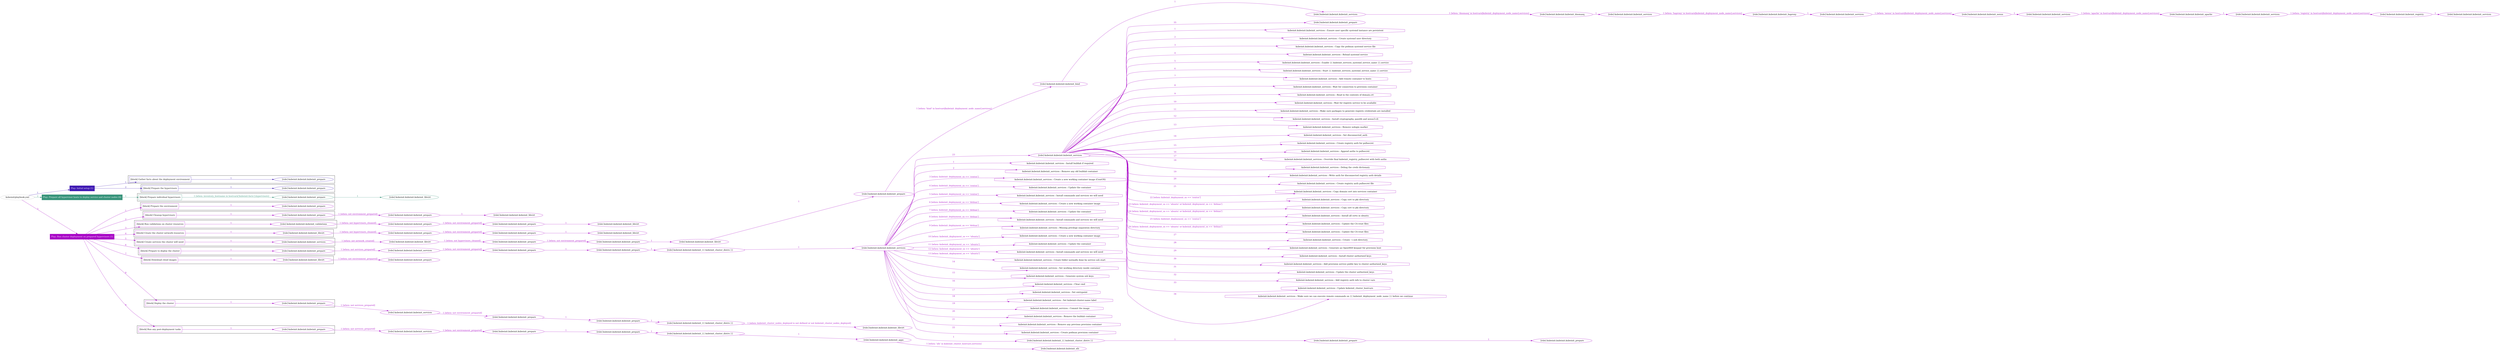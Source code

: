 digraph {
	graph [concentrate=true ordering=in rankdir=LR ratio=fill]
	edge [esep=5 sep=10]
	"kubeinit/playbook.yml" [id=root_node style=dotted]
	play_84827341 [label="Play: Initial setup (1)" color="#3f19b3" fontcolor="#ffffff" id=play_84827341 shape=box style=filled tooltip=localhost]
	"kubeinit/playbook.yml" -> play_84827341 [label="1 " color="#3f19b3" fontcolor="#3f19b3" id=edge_b48fbc5d labeltooltip="1 " tooltip="1 "]
	subgraph "kubeinit.kubeinit.kubeinit_prepare" {
		role_a6aa4dbb [label="[role] kubeinit.kubeinit.kubeinit_prepare" color="#3f19b3" id=role_a6aa4dbb tooltip="kubeinit.kubeinit.kubeinit_prepare"]
	}
	subgraph "kubeinit.kubeinit.kubeinit_prepare" {
		role_40550955 [label="[role] kubeinit.kubeinit.kubeinit_prepare" color="#3f19b3" id=role_40550955 tooltip="kubeinit.kubeinit.kubeinit_prepare"]
	}
	subgraph "Play: Initial setup (1)" {
		play_84827341 -> block_23927034 [label=1 color="#3f19b3" fontcolor="#3f19b3" id=edge_355fb6e9 labeltooltip=1 tooltip=1]
		subgraph cluster_block_23927034 {
			block_23927034 [label="[block] Gather facts about the deployment environment" color="#3f19b3" id=block_23927034 labeltooltip="Gather facts about the deployment environment" shape=box tooltip="Gather facts about the deployment environment"]
			block_23927034 -> role_a6aa4dbb [label="1 " color="#3f19b3" fontcolor="#3f19b3" id=edge_76c2d6e7 labeltooltip="1 " tooltip="1 "]
		}
		play_84827341 -> block_1bdd0e18 [label=2 color="#3f19b3" fontcolor="#3f19b3" id=edge_c790b951 labeltooltip=2 tooltip=2]
		subgraph cluster_block_1bdd0e18 {
			block_1bdd0e18 [label="[block] Prepare the hypervisors" color="#3f19b3" id=block_1bdd0e18 labeltooltip="Prepare the hypervisors" shape=box tooltip="Prepare the hypervisors"]
			block_1bdd0e18 -> role_40550955 [label="1 " color="#3f19b3" fontcolor="#3f19b3" id=edge_e5c67231 labeltooltip="1 " tooltip="1 "]
		}
	}
	play_61e30a6f [label="Play: Prepare all hypervisor hosts to deploy service and cluster nodes (0)" color="#38947b" fontcolor="#ffffff" id=play_61e30a6f shape=box style=filled tooltip="Play: Prepare all hypervisor hosts to deploy service and cluster nodes (0)"]
	"kubeinit/playbook.yml" -> play_61e30a6f [label="2 " color="#38947b" fontcolor="#38947b" id=edge_3c823aa6 labeltooltip="2 " tooltip="2 "]
	subgraph "kubeinit.kubeinit.kubeinit_libvirt" {
		role_f7a37d05 [label="[role] kubeinit.kubeinit.kubeinit_libvirt" color="#38947b" id=role_f7a37d05 tooltip="kubeinit.kubeinit.kubeinit_libvirt"]
	}
	subgraph "kubeinit.kubeinit.kubeinit_prepare" {
		role_6e97560f [label="[role] kubeinit.kubeinit.kubeinit_prepare" color="#38947b" id=role_6e97560f tooltip="kubeinit.kubeinit.kubeinit_prepare"]
		role_6e97560f -> role_f7a37d05 [label="1 " color="#38947b" fontcolor="#38947b" id=edge_fe6c885c labeltooltip="1 " tooltip="1 "]
	}
	subgraph "Play: Prepare all hypervisor hosts to deploy service and cluster nodes (0)" {
		play_61e30a6f -> block_73ebb82b [label=1 color="#38947b" fontcolor="#38947b" id=edge_8c037f4a labeltooltip=1 tooltip=1]
		subgraph cluster_block_73ebb82b {
			block_73ebb82b [label="[block] Prepare individual hypervisors" color="#38947b" id=block_73ebb82b labeltooltip="Prepare individual hypervisors" shape=box tooltip="Prepare individual hypervisors"]
			block_73ebb82b -> role_6e97560f [label="1 [when: inventory_hostname in hostvars['kubeinit-facts'].hypervisors]" color="#38947b" fontcolor="#38947b" id=edge_4286a265 labeltooltip="1 [when: inventory_hostname in hostvars['kubeinit-facts'].hypervisors]" tooltip="1 [when: inventory_hostname in hostvars['kubeinit-facts'].hypervisors]"]
		}
	}
	play_36374872 [label="Play: Run cluster deployment on prepared hypervisors (1)" color="#a806c6" fontcolor="#ffffff" id=play_36374872 shape=box style=filled tooltip=localhost]
	"kubeinit/playbook.yml" -> play_36374872 [label="3 " color="#a806c6" fontcolor="#a806c6" id=edge_6e0e85b0 labeltooltip="3 " tooltip="3 "]
	subgraph "kubeinit.kubeinit.kubeinit_prepare" {
		role_93693e69 [label="[role] kubeinit.kubeinit.kubeinit_prepare" color="#a806c6" id=role_93693e69 tooltip="kubeinit.kubeinit.kubeinit_prepare"]
	}
	subgraph "kubeinit.kubeinit.kubeinit_libvirt" {
		role_100408dd [label="[role] kubeinit.kubeinit.kubeinit_libvirt" color="#a806c6" id=role_100408dd tooltip="kubeinit.kubeinit.kubeinit_libvirt"]
	}
	subgraph "kubeinit.kubeinit.kubeinit_prepare" {
		role_9ee738dd [label="[role] kubeinit.kubeinit.kubeinit_prepare" color="#a806c6" id=role_9ee738dd tooltip="kubeinit.kubeinit.kubeinit_prepare"]
		role_9ee738dd -> role_100408dd [label="1 " color="#a806c6" fontcolor="#a806c6" id=edge_1a0ec14f labeltooltip="1 " tooltip="1 "]
	}
	subgraph "kubeinit.kubeinit.kubeinit_prepare" {
		role_bc1ff551 [label="[role] kubeinit.kubeinit.kubeinit_prepare" color="#a806c6" id=role_bc1ff551 tooltip="kubeinit.kubeinit.kubeinit_prepare"]
		role_bc1ff551 -> role_9ee738dd [label="1 [when: not environment_prepared]" color="#a806c6" fontcolor="#a806c6" id=edge_35f4b5e4 labeltooltip="1 [when: not environment_prepared]" tooltip="1 [when: not environment_prepared]"]
	}
	subgraph "kubeinit.kubeinit.kubeinit_libvirt" {
		role_0436db33 [label="[role] kubeinit.kubeinit.kubeinit_libvirt" color="#a806c6" id=role_0436db33 tooltip="kubeinit.kubeinit.kubeinit_libvirt"]
	}
	subgraph "kubeinit.kubeinit.kubeinit_prepare" {
		role_0d9fc7ef [label="[role] kubeinit.kubeinit.kubeinit_prepare" color="#a806c6" id=role_0d9fc7ef tooltip="kubeinit.kubeinit.kubeinit_prepare"]
		role_0d9fc7ef -> role_0436db33 [label="1 " color="#a806c6" fontcolor="#a806c6" id=edge_8077f890 labeltooltip="1 " tooltip="1 "]
	}
	subgraph "kubeinit.kubeinit.kubeinit_prepare" {
		role_15485da1 [label="[role] kubeinit.kubeinit.kubeinit_prepare" color="#a806c6" id=role_15485da1 tooltip="kubeinit.kubeinit.kubeinit_prepare"]
		role_15485da1 -> role_0d9fc7ef [label="1 [when: not environment_prepared]" color="#a806c6" fontcolor="#a806c6" id=edge_ec665e67 labeltooltip="1 [when: not environment_prepared]" tooltip="1 [when: not environment_prepared]"]
	}
	subgraph "kubeinit.kubeinit.kubeinit_validations" {
		role_6f07fd44 [label="[role] kubeinit.kubeinit.kubeinit_validations" color="#a806c6" id=role_6f07fd44 tooltip="kubeinit.kubeinit.kubeinit_validations"]
		role_6f07fd44 -> role_15485da1 [label="1 [when: not hypervisors_cleaned]" color="#a806c6" fontcolor="#a806c6" id=edge_5021ec95 labeltooltip="1 [when: not hypervisors_cleaned]" tooltip="1 [when: not hypervisors_cleaned]"]
	}
	subgraph "kubeinit.kubeinit.kubeinit_libvirt" {
		role_7988ed69 [label="[role] kubeinit.kubeinit.kubeinit_libvirt" color="#a806c6" id=role_7988ed69 tooltip="kubeinit.kubeinit.kubeinit_libvirt"]
	}
	subgraph "kubeinit.kubeinit.kubeinit_prepare" {
		role_10215097 [label="[role] kubeinit.kubeinit.kubeinit_prepare" color="#a806c6" id=role_10215097 tooltip="kubeinit.kubeinit.kubeinit_prepare"]
		role_10215097 -> role_7988ed69 [label="1 " color="#a806c6" fontcolor="#a806c6" id=edge_83347361 labeltooltip="1 " tooltip="1 "]
	}
	subgraph "kubeinit.kubeinit.kubeinit_prepare" {
		role_c0a9f838 [label="[role] kubeinit.kubeinit.kubeinit_prepare" color="#a806c6" id=role_c0a9f838 tooltip="kubeinit.kubeinit.kubeinit_prepare"]
		role_c0a9f838 -> role_10215097 [label="1 [when: not environment_prepared]" color="#a806c6" fontcolor="#a806c6" id=edge_825af007 labeltooltip="1 [when: not environment_prepared]" tooltip="1 [when: not environment_prepared]"]
	}
	subgraph "kubeinit.kubeinit.kubeinit_libvirt" {
		role_d2cc7ebd [label="[role] kubeinit.kubeinit.kubeinit_libvirt" color="#a806c6" id=role_d2cc7ebd tooltip="kubeinit.kubeinit.kubeinit_libvirt"]
		role_d2cc7ebd -> role_c0a9f838 [label="1 [when: not hypervisors_cleaned]" color="#a806c6" fontcolor="#a806c6" id=edge_02c87da8 labeltooltip="1 [when: not hypervisors_cleaned]" tooltip="1 [when: not hypervisors_cleaned]"]
	}
	subgraph "kubeinit.kubeinit.kubeinit_services" {
		role_92421a3e [label="[role] kubeinit.kubeinit.kubeinit_services" color="#a806c6" id=role_92421a3e tooltip="kubeinit.kubeinit.kubeinit_services"]
	}
	subgraph "kubeinit.kubeinit.kubeinit_registry" {
		role_94125069 [label="[role] kubeinit.kubeinit.kubeinit_registry" color="#a806c6" id=role_94125069 tooltip="kubeinit.kubeinit.kubeinit_registry"]
		role_94125069 -> role_92421a3e [label="1 " color="#a806c6" fontcolor="#a806c6" id=edge_f2814e84 labeltooltip="1 " tooltip="1 "]
	}
	subgraph "kubeinit.kubeinit.kubeinit_services" {
		role_80f05091 [label="[role] kubeinit.kubeinit.kubeinit_services" color="#a806c6" id=role_80f05091 tooltip="kubeinit.kubeinit.kubeinit_services"]
		role_80f05091 -> role_94125069 [label="1 [when: 'registry' in hostvars[kubeinit_deployment_node_name].services]" color="#a806c6" fontcolor="#a806c6" id=edge_76f11c32 labeltooltip="1 [when: 'registry' in hostvars[kubeinit_deployment_node_name].services]" tooltip="1 [when: 'registry' in hostvars[kubeinit_deployment_node_name].services]"]
	}
	subgraph "kubeinit.kubeinit.kubeinit_apache" {
		role_a4ade865 [label="[role] kubeinit.kubeinit.kubeinit_apache" color="#a806c6" id=role_a4ade865 tooltip="kubeinit.kubeinit.kubeinit_apache"]
		role_a4ade865 -> role_80f05091 [label="1 " color="#a806c6" fontcolor="#a806c6" id=edge_254508a1 labeltooltip="1 " tooltip="1 "]
	}
	subgraph "kubeinit.kubeinit.kubeinit_services" {
		role_c031fd28 [label="[role] kubeinit.kubeinit.kubeinit_services" color="#a806c6" id=role_c031fd28 tooltip="kubeinit.kubeinit.kubeinit_services"]
		role_c031fd28 -> role_a4ade865 [label="1 [when: 'apache' in hostvars[kubeinit_deployment_node_name].services]" color="#a806c6" fontcolor="#a806c6" id=edge_a07e11f8 labeltooltip="1 [when: 'apache' in hostvars[kubeinit_deployment_node_name].services]" tooltip="1 [when: 'apache' in hostvars[kubeinit_deployment_node_name].services]"]
	}
	subgraph "kubeinit.kubeinit.kubeinit_nexus" {
		role_34b4efc2 [label="[role] kubeinit.kubeinit.kubeinit_nexus" color="#a806c6" id=role_34b4efc2 tooltip="kubeinit.kubeinit.kubeinit_nexus"]
		role_34b4efc2 -> role_c031fd28 [label="1 " color="#a806c6" fontcolor="#a806c6" id=edge_f9ba1604 labeltooltip="1 " tooltip="1 "]
	}
	subgraph "kubeinit.kubeinit.kubeinit_services" {
		role_26019751 [label="[role] kubeinit.kubeinit.kubeinit_services" color="#a806c6" id=role_26019751 tooltip="kubeinit.kubeinit.kubeinit_services"]
		role_26019751 -> role_34b4efc2 [label="1 [when: 'nexus' in hostvars[kubeinit_deployment_node_name].services]" color="#a806c6" fontcolor="#a806c6" id=edge_48471dd9 labeltooltip="1 [when: 'nexus' in hostvars[kubeinit_deployment_node_name].services]" tooltip="1 [when: 'nexus' in hostvars[kubeinit_deployment_node_name].services]"]
	}
	subgraph "kubeinit.kubeinit.kubeinit_haproxy" {
		role_6f3531b6 [label="[role] kubeinit.kubeinit.kubeinit_haproxy" color="#a806c6" id=role_6f3531b6 tooltip="kubeinit.kubeinit.kubeinit_haproxy"]
		role_6f3531b6 -> role_26019751 [label="1 " color="#a806c6" fontcolor="#a806c6" id=edge_0949868d labeltooltip="1 " tooltip="1 "]
	}
	subgraph "kubeinit.kubeinit.kubeinit_services" {
		role_f18777f0 [label="[role] kubeinit.kubeinit.kubeinit_services" color="#a806c6" id=role_f18777f0 tooltip="kubeinit.kubeinit.kubeinit_services"]
		role_f18777f0 -> role_6f3531b6 [label="1 [when: 'haproxy' in hostvars[kubeinit_deployment_node_name].services]" color="#a806c6" fontcolor="#a806c6" id=edge_6b4897ac labeltooltip="1 [when: 'haproxy' in hostvars[kubeinit_deployment_node_name].services]" tooltip="1 [when: 'haproxy' in hostvars[kubeinit_deployment_node_name].services]"]
	}
	subgraph "kubeinit.kubeinit.kubeinit_dnsmasq" {
		role_56c7bf15 [label="[role] kubeinit.kubeinit.kubeinit_dnsmasq" color="#a806c6" id=role_56c7bf15 tooltip="kubeinit.kubeinit.kubeinit_dnsmasq"]
		role_56c7bf15 -> role_f18777f0 [label="1 " color="#a806c6" fontcolor="#a806c6" id=edge_1265aa12 labeltooltip="1 " tooltip="1 "]
	}
	subgraph "kubeinit.kubeinit.kubeinit_services" {
		role_1f97d729 [label="[role] kubeinit.kubeinit.kubeinit_services" color="#a806c6" id=role_1f97d729 tooltip="kubeinit.kubeinit.kubeinit_services"]
		role_1f97d729 -> role_56c7bf15 [label="1 [when: 'dnsmasq' in hostvars[kubeinit_deployment_node_name].services]" color="#a806c6" fontcolor="#a806c6" id=edge_26e6b63d labeltooltip="1 [when: 'dnsmasq' in hostvars[kubeinit_deployment_node_name].services]" tooltip="1 [when: 'dnsmasq' in hostvars[kubeinit_deployment_node_name].services]"]
	}
	subgraph "kubeinit.kubeinit.kubeinit_bind" {
		role_3b6874a0 [label="[role] kubeinit.kubeinit.kubeinit_bind" color="#a806c6" id=role_3b6874a0 tooltip="kubeinit.kubeinit.kubeinit_bind"]
		role_3b6874a0 -> role_1f97d729 [label="1 " color="#a806c6" fontcolor="#a806c6" id=edge_5e32fd84 labeltooltip="1 " tooltip="1 "]
	}
	subgraph "kubeinit.kubeinit.kubeinit_prepare" {
		role_0c21b24a [label="[role] kubeinit.kubeinit.kubeinit_prepare" color="#a806c6" id=role_0c21b24a tooltip="kubeinit.kubeinit.kubeinit_prepare"]
		role_0c21b24a -> role_3b6874a0 [label="1 [when: 'bind' in hostvars[kubeinit_deployment_node_name].services]" color="#a806c6" fontcolor="#a806c6" id=edge_0e661fa9 labeltooltip="1 [when: 'bind' in hostvars[kubeinit_deployment_node_name].services]" tooltip="1 [when: 'bind' in hostvars[kubeinit_deployment_node_name].services]"]
	}
	subgraph "kubeinit.kubeinit.kubeinit_libvirt" {
		role_e029b627 [label="[role] kubeinit.kubeinit.kubeinit_libvirt" color="#a806c6" id=role_e029b627 tooltip="kubeinit.kubeinit.kubeinit_libvirt"]
		role_e029b627 -> role_0c21b24a [label="1 " color="#a806c6" fontcolor="#a806c6" id=edge_94f4cc67 labeltooltip="1 " tooltip="1 "]
	}
	subgraph "kubeinit.kubeinit.kubeinit_prepare" {
		role_f6c501bb [label="[role] kubeinit.kubeinit.kubeinit_prepare" color="#a806c6" id=role_f6c501bb tooltip="kubeinit.kubeinit.kubeinit_prepare"]
		role_f6c501bb -> role_e029b627 [label="1 " color="#a806c6" fontcolor="#a806c6" id=edge_fb4a13c3 labeltooltip="1 " tooltip="1 "]
	}
	subgraph "kubeinit.kubeinit.kubeinit_prepare" {
		role_50ea316e [label="[role] kubeinit.kubeinit.kubeinit_prepare" color="#a806c6" id=role_50ea316e tooltip="kubeinit.kubeinit.kubeinit_prepare"]
		role_50ea316e -> role_f6c501bb [label="1 [when: not environment_prepared]" color="#a806c6" fontcolor="#a806c6" id=edge_d1ae6110 labeltooltip="1 [when: not environment_prepared]" tooltip="1 [when: not environment_prepared]"]
	}
	subgraph "kubeinit.kubeinit.kubeinit_libvirt" {
		role_102613d8 [label="[role] kubeinit.kubeinit.kubeinit_libvirt" color="#a806c6" id=role_102613d8 tooltip="kubeinit.kubeinit.kubeinit_libvirt"]
		role_102613d8 -> role_50ea316e [label="1 [when: not hypervisors_cleaned]" color="#a806c6" fontcolor="#a806c6" id=edge_cbfe55bf labeltooltip="1 [when: not hypervisors_cleaned]" tooltip="1 [when: not hypervisors_cleaned]"]
	}
	subgraph "kubeinit.kubeinit.kubeinit_services" {
		role_3c9cd41f [label="[role] kubeinit.kubeinit.kubeinit_services" color="#a806c6" id=role_3c9cd41f tooltip="kubeinit.kubeinit.kubeinit_services"]
		role_3c9cd41f -> role_102613d8 [label="1 [when: not network_created]" color="#a806c6" fontcolor="#a806c6" id=edge_8a3cb816 labeltooltip="1 [when: not network_created]" tooltip="1 [when: not network_created]"]
	}
	subgraph "kubeinit.kubeinit.kubeinit_prepare" {
		role_6d0914e9 [label="[role] kubeinit.kubeinit.kubeinit_prepare" color="#a806c6" id=role_6d0914e9 tooltip="kubeinit.kubeinit.kubeinit_prepare"]
	}
	subgraph "kubeinit.kubeinit.kubeinit_services" {
		role_e6156d7f [label="[role] kubeinit.kubeinit.kubeinit_services" color="#a806c6" id=role_e6156d7f tooltip="kubeinit.kubeinit.kubeinit_services"]
		task_d05e8087 [label="kubeinit.kubeinit.kubeinit_services : Ensure user specific systemd instance are persistent" color="#a806c6" id=task_d05e8087 shape=octagon tooltip="kubeinit.kubeinit.kubeinit_services : Ensure user specific systemd instance are persistent"]
		role_e6156d7f -> task_d05e8087 [label="1 " color="#a806c6" fontcolor="#a806c6" id=edge_b5c2adeb labeltooltip="1 " tooltip="1 "]
		task_96ad3041 [label="kubeinit.kubeinit.kubeinit_services : Create systemd user directory" color="#a806c6" id=task_96ad3041 shape=octagon tooltip="kubeinit.kubeinit.kubeinit_services : Create systemd user directory"]
		role_e6156d7f -> task_96ad3041 [label="2 " color="#a806c6" fontcolor="#a806c6" id=edge_e496d9a3 labeltooltip="2 " tooltip="2 "]
		task_b489be3c [label="kubeinit.kubeinit.kubeinit_services : Copy the podman systemd service file" color="#a806c6" id=task_b489be3c shape=octagon tooltip="kubeinit.kubeinit.kubeinit_services : Copy the podman systemd service file"]
		role_e6156d7f -> task_b489be3c [label="3 " color="#a806c6" fontcolor="#a806c6" id=edge_8b5bdfc7 labeltooltip="3 " tooltip="3 "]
		task_e7875816 [label="kubeinit.kubeinit.kubeinit_services : Reload systemd service" color="#a806c6" id=task_e7875816 shape=octagon tooltip="kubeinit.kubeinit.kubeinit_services : Reload systemd service"]
		role_e6156d7f -> task_e7875816 [label="4 " color="#a806c6" fontcolor="#a806c6" id=edge_fa2c3380 labeltooltip="4 " tooltip="4 "]
		task_aeb37165 [label="kubeinit.kubeinit.kubeinit_services : Enable {{ kubeinit_services_systemd_service_name }}.service" color="#a806c6" id=task_aeb37165 shape=octagon tooltip="kubeinit.kubeinit.kubeinit_services : Enable {{ kubeinit_services_systemd_service_name }}.service"]
		role_e6156d7f -> task_aeb37165 [label="5 " color="#a806c6" fontcolor="#a806c6" id=edge_9a7748c2 labeltooltip="5 " tooltip="5 "]
		task_187dda57 [label="kubeinit.kubeinit.kubeinit_services : Start {{ kubeinit_services_systemd_service_name }}.service" color="#a806c6" id=task_187dda57 shape=octagon tooltip="kubeinit.kubeinit.kubeinit_services : Start {{ kubeinit_services_systemd_service_name }}.service"]
		role_e6156d7f -> task_187dda57 [label="6 " color="#a806c6" fontcolor="#a806c6" id=edge_04c13bc2 labeltooltip="6 " tooltip="6 "]
		task_e70b6574 [label="kubeinit.kubeinit.kubeinit_services : Add remote container to hosts" color="#a806c6" id=task_e70b6574 shape=octagon tooltip="kubeinit.kubeinit.kubeinit_services : Add remote container to hosts"]
		role_e6156d7f -> task_e70b6574 [label="7 " color="#a806c6" fontcolor="#a806c6" id=edge_7ba7b231 labeltooltip="7 " tooltip="7 "]
		task_3b177cd3 [label="kubeinit.kubeinit.kubeinit_services : Wait for connection to provision container" color="#a806c6" id=task_3b177cd3 shape=octagon tooltip="kubeinit.kubeinit.kubeinit_services : Wait for connection to provision container"]
		role_e6156d7f -> task_3b177cd3 [label="8 " color="#a806c6" fontcolor="#a806c6" id=edge_2cdb54ed labeltooltip="8 " tooltip="8 "]
		task_614bfb6d [label="kubeinit.kubeinit.kubeinit_services : Read in the contents of domain.crt" color="#a806c6" id=task_614bfb6d shape=octagon tooltip="kubeinit.kubeinit.kubeinit_services : Read in the contents of domain.crt"]
		role_e6156d7f -> task_614bfb6d [label="9 " color="#a806c6" fontcolor="#a806c6" id=edge_95f7baf1 labeltooltip="9 " tooltip="9 "]
		task_27e3af02 [label="kubeinit.kubeinit.kubeinit_services : Wait for registry service to be available" color="#a806c6" id=task_27e3af02 shape=octagon tooltip="kubeinit.kubeinit.kubeinit_services : Wait for registry service to be available"]
		role_e6156d7f -> task_27e3af02 [label="10 " color="#a806c6" fontcolor="#a806c6" id=edge_61332bde labeltooltip="10 " tooltip="10 "]
		task_d0e6c28f [label="kubeinit.kubeinit.kubeinit_services : Make sure packages to generate registry credentials are installed" color="#a806c6" id=task_d0e6c28f shape=octagon tooltip="kubeinit.kubeinit.kubeinit_services : Make sure packages to generate registry credentials are installed"]
		role_e6156d7f -> task_d0e6c28f [label="11 " color="#a806c6" fontcolor="#a806c6" id=edge_dce35398 labeltooltip="11 " tooltip="11 "]
		task_1662cbc5 [label="kubeinit.kubeinit.kubeinit_services : Install cryptography, passlib and nexus3-cli" color="#a806c6" id=task_1662cbc5 shape=octagon tooltip="kubeinit.kubeinit.kubeinit_services : Install cryptography, passlib and nexus3-cli"]
		role_e6156d7f -> task_1662cbc5 [label="12 " color="#a806c6" fontcolor="#a806c6" id=edge_bb06b853 labeltooltip="12 " tooltip="12 "]
		task_f9178916 [label="kubeinit.kubeinit.kubeinit_services : Remove nologin marker" color="#a806c6" id=task_f9178916 shape=octagon tooltip="kubeinit.kubeinit.kubeinit_services : Remove nologin marker"]
		role_e6156d7f -> task_f9178916 [label="13 " color="#a806c6" fontcolor="#a806c6" id=edge_dfffdda9 labeltooltip="13 " tooltip="13 "]
		task_f9ccde6f [label="kubeinit.kubeinit.kubeinit_services : Set disconnected_auth" color="#a806c6" id=task_f9ccde6f shape=octagon tooltip="kubeinit.kubeinit.kubeinit_services : Set disconnected_auth"]
		role_e6156d7f -> task_f9ccde6f [label="14 " color="#a806c6" fontcolor="#a806c6" id=edge_c93ec4dc labeltooltip="14 " tooltip="14 "]
		task_2d141a53 [label="kubeinit.kubeinit.kubeinit_services : Create registry auth for pullsecret" color="#a806c6" id=task_2d141a53 shape=octagon tooltip="kubeinit.kubeinit.kubeinit_services : Create registry auth for pullsecret"]
		role_e6156d7f -> task_2d141a53 [label="15 " color="#a806c6" fontcolor="#a806c6" id=edge_859499ca labeltooltip="15 " tooltip="15 "]
		task_847a3090 [label="kubeinit.kubeinit.kubeinit_services : Append auths to pullsecret" color="#a806c6" id=task_847a3090 shape=octagon tooltip="kubeinit.kubeinit.kubeinit_services : Append auths to pullsecret"]
		role_e6156d7f -> task_847a3090 [label="16 " color="#a806c6" fontcolor="#a806c6" id=edge_6cc85ef6 labeltooltip="16 " tooltip="16 "]
		task_c263c84c [label="kubeinit.kubeinit.kubeinit_services : Override final kubeinit_registry_pullsecret with both auths" color="#a806c6" id=task_c263c84c shape=octagon tooltip="kubeinit.kubeinit.kubeinit_services : Override final kubeinit_registry_pullsecret with both auths"]
		role_e6156d7f -> task_c263c84c [label="17 " color="#a806c6" fontcolor="#a806c6" id=edge_a4c3b3b3 labeltooltip="17 " tooltip="17 "]
		task_c9c925a8 [label="kubeinit.kubeinit.kubeinit_services : Debug the creds dictionary" color="#a806c6" id=task_c9c925a8 shape=octagon tooltip="kubeinit.kubeinit.kubeinit_services : Debug the creds dictionary"]
		role_e6156d7f -> task_c9c925a8 [label="18 " color="#a806c6" fontcolor="#a806c6" id=edge_bdb59edb labeltooltip="18 " tooltip="18 "]
		task_de39c61c [label="kubeinit.kubeinit.kubeinit_services : Write auth for disconnected registry auth details" color="#a806c6" id=task_de39c61c shape=octagon tooltip="kubeinit.kubeinit.kubeinit_services : Write auth for disconnected registry auth details"]
		role_e6156d7f -> task_de39c61c [label="19 " color="#a806c6" fontcolor="#a806c6" id=edge_10090375 labeltooltip="19 " tooltip="19 "]
		task_2bb35a35 [label="kubeinit.kubeinit.kubeinit_services : Create registry auth pullsecret file" color="#a806c6" id=task_2bb35a35 shape=octagon tooltip="kubeinit.kubeinit.kubeinit_services : Create registry auth pullsecret file"]
		role_e6156d7f -> task_2bb35a35 [label="20 " color="#a806c6" fontcolor="#a806c6" id=edge_ce2672bd labeltooltip="20 " tooltip="20 "]
		task_8e72665f [label="kubeinit.kubeinit.kubeinit_services : Copy domain cert into services container" color="#a806c6" id=task_8e72665f shape=octagon tooltip="kubeinit.kubeinit.kubeinit_services : Copy domain cert into services container"]
		role_e6156d7f -> task_8e72665f [label="21 " color="#a806c6" fontcolor="#a806c6" id=edge_4936f00e labeltooltip="21 " tooltip="21 "]
		task_f00fe111 [label="kubeinit.kubeinit.kubeinit_services : Copy cert to pki directory" color="#a806c6" id=task_f00fe111 shape=octagon tooltip="kubeinit.kubeinit.kubeinit_services : Copy cert to pki directory"]
		role_e6156d7f -> task_f00fe111 [label="22 [when: kubeinit_deployment_os == 'centos']" color="#a806c6" fontcolor="#a806c6" id=edge_35a26001 labeltooltip="22 [when: kubeinit_deployment_os == 'centos']" tooltip="22 [when: kubeinit_deployment_os == 'centos']"]
		task_9d790f09 [label="kubeinit.kubeinit.kubeinit_services : Copy cert to pki directory" color="#a806c6" id=task_9d790f09 shape=octagon tooltip="kubeinit.kubeinit.kubeinit_services : Copy cert to pki directory"]
		role_e6156d7f -> task_9d790f09 [label="23 [when: kubeinit_deployment_os == 'ubuntu' or kubeinit_deployment_os == 'debian']" color="#a806c6" fontcolor="#a806c6" id=edge_44237471 labeltooltip="23 [when: kubeinit_deployment_os == 'ubuntu' or kubeinit_deployment_os == 'debian']" tooltip="23 [when: kubeinit_deployment_os == 'ubuntu' or kubeinit_deployment_os == 'debian']"]
		task_297e1271 [label="kubeinit.kubeinit.kubeinit_services : Install all certs in ubuntu" color="#a806c6" id=task_297e1271 shape=octagon tooltip="kubeinit.kubeinit.kubeinit_services : Install all certs in ubuntu"]
		role_e6156d7f -> task_297e1271 [label="24 [when: kubeinit_deployment_os == 'ubuntu' or kubeinit_deployment_os == 'debian']" color="#a806c6" fontcolor="#a806c6" id=edge_0e7749b2 labeltooltip="24 [when: kubeinit_deployment_os == 'ubuntu' or kubeinit_deployment_os == 'debian']" tooltip="24 [when: kubeinit_deployment_os == 'ubuntu' or kubeinit_deployment_os == 'debian']"]
		task_eefe5f91 [label="kubeinit.kubeinit.kubeinit_services : Update the CA trust files" color="#a806c6" id=task_eefe5f91 shape=octagon tooltip="kubeinit.kubeinit.kubeinit_services : Update the CA trust files"]
		role_e6156d7f -> task_eefe5f91 [label="25 [when: kubeinit_deployment_os == 'centos']" color="#a806c6" fontcolor="#a806c6" id=edge_728cd155 labeltooltip="25 [when: kubeinit_deployment_os == 'centos']" tooltip="25 [when: kubeinit_deployment_os == 'centos']"]
		task_8cbca24f [label="kubeinit.kubeinit.kubeinit_services : Update the CA trust files" color="#a806c6" id=task_8cbca24f shape=octagon tooltip="kubeinit.kubeinit.kubeinit_services : Update the CA trust files"]
		role_e6156d7f -> task_8cbca24f [label="26 [when: kubeinit_deployment_os == 'ubuntu' or kubeinit_deployment_os == 'debian']" color="#a806c6" fontcolor="#a806c6" id=edge_47dc9920 labeltooltip="26 [when: kubeinit_deployment_os == 'ubuntu' or kubeinit_deployment_os == 'debian']" tooltip="26 [when: kubeinit_deployment_os == 'ubuntu' or kubeinit_deployment_os == 'debian']"]
		task_7d49c296 [label="kubeinit.kubeinit.kubeinit_services : Create ~/.ssh directory" color="#a806c6" id=task_7d49c296 shape=octagon tooltip="kubeinit.kubeinit.kubeinit_services : Create ~/.ssh directory"]
		role_e6156d7f -> task_7d49c296 [label="27 " color="#a806c6" fontcolor="#a806c6" id=edge_9438f0df labeltooltip="27 " tooltip="27 "]
		task_c67b05d3 [label="kubeinit.kubeinit.kubeinit_services : Generate an OpenSSH keypair for provision host" color="#a806c6" id=task_c67b05d3 shape=octagon tooltip="kubeinit.kubeinit.kubeinit_services : Generate an OpenSSH keypair for provision host"]
		role_e6156d7f -> task_c67b05d3 [label="28 " color="#a806c6" fontcolor="#a806c6" id=edge_596cea3f labeltooltip="28 " tooltip="28 "]
		task_70ba36ba [label="kubeinit.kubeinit.kubeinit_services : Install cluster authorized keys" color="#a806c6" id=task_70ba36ba shape=octagon tooltip="kubeinit.kubeinit.kubeinit_services : Install cluster authorized keys"]
		role_e6156d7f -> task_70ba36ba [label="29 " color="#a806c6" fontcolor="#a806c6" id=edge_ac03e503 labeltooltip="29 " tooltip="29 "]
		task_bde5e301 [label="kubeinit.kubeinit.kubeinit_services : Add provision service public key to cluster authorized_keys" color="#a806c6" id=task_bde5e301 shape=octagon tooltip="kubeinit.kubeinit.kubeinit_services : Add provision service public key to cluster authorized_keys"]
		role_e6156d7f -> task_bde5e301 [label="30 " color="#a806c6" fontcolor="#a806c6" id=edge_f1342a41 labeltooltip="30 " tooltip="30 "]
		task_b6f5d3e3 [label="kubeinit.kubeinit.kubeinit_services : Update the cluster authorized_keys" color="#a806c6" id=task_b6f5d3e3 shape=octagon tooltip="kubeinit.kubeinit.kubeinit_services : Update the cluster authorized_keys"]
		role_e6156d7f -> task_b6f5d3e3 [label="31 " color="#a806c6" fontcolor="#a806c6" id=edge_33c3295c labeltooltip="31 " tooltip="31 "]
		task_bd680827 [label="kubeinit.kubeinit.kubeinit_services : Add registry auth info to cluster vars" color="#a806c6" id=task_bd680827 shape=octagon tooltip="kubeinit.kubeinit.kubeinit_services : Add registry auth info to cluster vars"]
		role_e6156d7f -> task_bd680827 [label="32 " color="#a806c6" fontcolor="#a806c6" id=edge_47ecd008 labeltooltip="32 " tooltip="32 "]
		task_e7c64ab3 [label="kubeinit.kubeinit.kubeinit_services : Update kubeinit_cluster_hostvars" color="#a806c6" id=task_e7c64ab3 shape=octagon tooltip="kubeinit.kubeinit.kubeinit_services : Update kubeinit_cluster_hostvars"]
		role_e6156d7f -> task_e7c64ab3 [label="33 " color="#a806c6" fontcolor="#a806c6" id=edge_137f0410 labeltooltip="33 " tooltip="33 "]
		task_05348e7c [label="kubeinit.kubeinit.kubeinit_services : Make sure we can execute remote commands on {{ kubeinit_deployment_node_name }} before we continue" color="#a806c6" id=task_05348e7c shape=octagon tooltip="kubeinit.kubeinit.kubeinit_services : Make sure we can execute remote commands on {{ kubeinit_deployment_node_name }} before we continue"]
		role_e6156d7f -> task_05348e7c [label="34 " color="#a806c6" fontcolor="#a806c6" id=edge_c612329c labeltooltip="34 " tooltip="34 "]
		role_e6156d7f -> role_6d0914e9 [label="35 " color="#a806c6" fontcolor="#a806c6" id=edge_80dec2cc labeltooltip="35 " tooltip="35 "]
	}
	subgraph "kubeinit.kubeinit.kubeinit_services" {
		role_bdfcc7ba [label="[role] kubeinit.kubeinit.kubeinit_services" color="#a806c6" id=role_bdfcc7ba tooltip="kubeinit.kubeinit.kubeinit_services"]
		task_4c538ed6 [label="kubeinit.kubeinit.kubeinit_services : Install buildah if required" color="#a806c6" id=task_4c538ed6 shape=octagon tooltip="kubeinit.kubeinit.kubeinit_services : Install buildah if required"]
		role_bdfcc7ba -> task_4c538ed6 [label="1 " color="#a806c6" fontcolor="#a806c6" id=edge_6f2c8df0 labeltooltip="1 " tooltip="1 "]
		task_dfedf089 [label="kubeinit.kubeinit.kubeinit_services : Remove any old buildah container" color="#a806c6" id=task_dfedf089 shape=octagon tooltip="kubeinit.kubeinit.kubeinit_services : Remove any old buildah container"]
		role_bdfcc7ba -> task_dfedf089 [label="2 " color="#a806c6" fontcolor="#a806c6" id=edge_878b0c1b labeltooltip="2 " tooltip="2 "]
		task_772fa82d [label="kubeinit.kubeinit.kubeinit_services : Create a new working container image (CentOS)" color="#a806c6" id=task_772fa82d shape=octagon tooltip="kubeinit.kubeinit.kubeinit_services : Create a new working container image (CentOS)"]
		role_bdfcc7ba -> task_772fa82d [label="3 [when: kubeinit_deployment_os == 'centos']" color="#a806c6" fontcolor="#a806c6" id=edge_52732054 labeltooltip="3 [when: kubeinit_deployment_os == 'centos']" tooltip="3 [when: kubeinit_deployment_os == 'centos']"]
		task_34753ff9 [label="kubeinit.kubeinit.kubeinit_services : Update the container" color="#a806c6" id=task_34753ff9 shape=octagon tooltip="kubeinit.kubeinit.kubeinit_services : Update the container"]
		role_bdfcc7ba -> task_34753ff9 [label="4 [when: kubeinit_deployment_os == 'centos']" color="#a806c6" fontcolor="#a806c6" id=edge_83349f36 labeltooltip="4 [when: kubeinit_deployment_os == 'centos']" tooltip="4 [when: kubeinit_deployment_os == 'centos']"]
		task_ae6922b9 [label="kubeinit.kubeinit.kubeinit_services : Install commands and services we will need" color="#a806c6" id=task_ae6922b9 shape=octagon tooltip="kubeinit.kubeinit.kubeinit_services : Install commands and services we will need"]
		role_bdfcc7ba -> task_ae6922b9 [label="5 [when: kubeinit_deployment_os == 'centos']" color="#a806c6" fontcolor="#a806c6" id=edge_625bc0e7 labeltooltip="5 [when: kubeinit_deployment_os == 'centos']" tooltip="5 [when: kubeinit_deployment_os == 'centos']"]
		task_405a1497 [label="kubeinit.kubeinit.kubeinit_services : Create a new working container image" color="#a806c6" id=task_405a1497 shape=octagon tooltip="kubeinit.kubeinit.kubeinit_services : Create a new working container image"]
		role_bdfcc7ba -> task_405a1497 [label="6 [when: kubeinit_deployment_os == 'debian']" color="#a806c6" fontcolor="#a806c6" id=edge_cdbe568f labeltooltip="6 [when: kubeinit_deployment_os == 'debian']" tooltip="6 [when: kubeinit_deployment_os == 'debian']"]
		task_8181cc32 [label="kubeinit.kubeinit.kubeinit_services : Update the container" color="#a806c6" id=task_8181cc32 shape=octagon tooltip="kubeinit.kubeinit.kubeinit_services : Update the container"]
		role_bdfcc7ba -> task_8181cc32 [label="7 [when: kubeinit_deployment_os == 'debian']" color="#a806c6" fontcolor="#a806c6" id=edge_71a3a7c1 labeltooltip="7 [when: kubeinit_deployment_os == 'debian']" tooltip="7 [when: kubeinit_deployment_os == 'debian']"]
		task_e61db356 [label="kubeinit.kubeinit.kubeinit_services : Install commands and services we will need" color="#a806c6" id=task_e61db356 shape=octagon tooltip="kubeinit.kubeinit.kubeinit_services : Install commands and services we will need"]
		role_bdfcc7ba -> task_e61db356 [label="8 [when: kubeinit_deployment_os == 'debian']" color="#a806c6" fontcolor="#a806c6" id=edge_2b6f3d0f labeltooltip="8 [when: kubeinit_deployment_os == 'debian']" tooltip="8 [when: kubeinit_deployment_os == 'debian']"]
		task_a8e4b9c2 [label="kubeinit.kubeinit.kubeinit_services : Missing privilege separation directory" color="#a806c6" id=task_a8e4b9c2 shape=octagon tooltip="kubeinit.kubeinit.kubeinit_services : Missing privilege separation directory"]
		role_bdfcc7ba -> task_a8e4b9c2 [label="9 [when: kubeinit_deployment_os == 'debian']" color="#a806c6" fontcolor="#a806c6" id=edge_44ed1d79 labeltooltip="9 [when: kubeinit_deployment_os == 'debian']" tooltip="9 [when: kubeinit_deployment_os == 'debian']"]
		task_68841f33 [label="kubeinit.kubeinit.kubeinit_services : Create a new working container image" color="#a806c6" id=task_68841f33 shape=octagon tooltip="kubeinit.kubeinit.kubeinit_services : Create a new working container image"]
		role_bdfcc7ba -> task_68841f33 [label="10 [when: kubeinit_deployment_os == 'ubuntu']" color="#a806c6" fontcolor="#a806c6" id=edge_bcde8f7b labeltooltip="10 [when: kubeinit_deployment_os == 'ubuntu']" tooltip="10 [when: kubeinit_deployment_os == 'ubuntu']"]
		task_a365e730 [label="kubeinit.kubeinit.kubeinit_services : Update the container" color="#a806c6" id=task_a365e730 shape=octagon tooltip="kubeinit.kubeinit.kubeinit_services : Update the container"]
		role_bdfcc7ba -> task_a365e730 [label="11 [when: kubeinit_deployment_os == 'ubuntu']" color="#a806c6" fontcolor="#a806c6" id=edge_09175d70 labeltooltip="11 [when: kubeinit_deployment_os == 'ubuntu']" tooltip="11 [when: kubeinit_deployment_os == 'ubuntu']"]
		task_896f202f [label="kubeinit.kubeinit.kubeinit_services : Install commands and services we will need" color="#a806c6" id=task_896f202f shape=octagon tooltip="kubeinit.kubeinit.kubeinit_services : Install commands and services we will need"]
		role_bdfcc7ba -> task_896f202f [label="12 [when: kubeinit_deployment_os == 'ubuntu']" color="#a806c6" fontcolor="#a806c6" id=edge_d4b44773 labeltooltip="12 [when: kubeinit_deployment_os == 'ubuntu']" tooltip="12 [when: kubeinit_deployment_os == 'ubuntu']"]
		task_60339cde [label="kubeinit.kubeinit.kubeinit_services : Create folder normally done by service ssh start" color="#a806c6" id=task_60339cde shape=octagon tooltip="kubeinit.kubeinit.kubeinit_services : Create folder normally done by service ssh start"]
		role_bdfcc7ba -> task_60339cde [label="13 [when: kubeinit_deployment_os == 'ubuntu']" color="#a806c6" fontcolor="#a806c6" id=edge_005e73da labeltooltip="13 [when: kubeinit_deployment_os == 'ubuntu']" tooltip="13 [when: kubeinit_deployment_os == 'ubuntu']"]
		task_29a65529 [label="kubeinit.kubeinit.kubeinit_services : Set working directory inside container" color="#a806c6" id=task_29a65529 shape=octagon tooltip="kubeinit.kubeinit.kubeinit_services : Set working directory inside container"]
		role_bdfcc7ba -> task_29a65529 [label="14 " color="#a806c6" fontcolor="#a806c6" id=edge_5c612ff1 labeltooltip="14 " tooltip="14 "]
		task_62b36a30 [label="kubeinit.kubeinit.kubeinit_services : Generate system ssh keys" color="#a806c6" id=task_62b36a30 shape=octagon tooltip="kubeinit.kubeinit.kubeinit_services : Generate system ssh keys"]
		role_bdfcc7ba -> task_62b36a30 [label="15 " color="#a806c6" fontcolor="#a806c6" id=edge_a1d5a1ee labeltooltip="15 " tooltip="15 "]
		task_a65c63c2 [label="kubeinit.kubeinit.kubeinit_services : Clear cmd" color="#a806c6" id=task_a65c63c2 shape=octagon tooltip="kubeinit.kubeinit.kubeinit_services : Clear cmd"]
		role_bdfcc7ba -> task_a65c63c2 [label="16 " color="#a806c6" fontcolor="#a806c6" id=edge_eac407e0 labeltooltip="16 " tooltip="16 "]
		task_c1185188 [label="kubeinit.kubeinit.kubeinit_services : Set entrypoint" color="#a806c6" id=task_c1185188 shape=octagon tooltip="kubeinit.kubeinit.kubeinit_services : Set entrypoint"]
		role_bdfcc7ba -> task_c1185188 [label="17 " color="#a806c6" fontcolor="#a806c6" id=edge_e90ab4a7 labeltooltip="17 " tooltip="17 "]
		task_355d946b [label="kubeinit.kubeinit.kubeinit_services : Set kubeinit-cluster-name label" color="#a806c6" id=task_355d946b shape=octagon tooltip="kubeinit.kubeinit.kubeinit_services : Set kubeinit-cluster-name label"]
		role_bdfcc7ba -> task_355d946b [label="18 " color="#a806c6" fontcolor="#a806c6" id=edge_3c98b626 labeltooltip="18 " tooltip="18 "]
		task_2a138f7f [label="kubeinit.kubeinit.kubeinit_services : Commit the image" color="#a806c6" id=task_2a138f7f shape=octagon tooltip="kubeinit.kubeinit.kubeinit_services : Commit the image"]
		role_bdfcc7ba -> task_2a138f7f [label="19 " color="#a806c6" fontcolor="#a806c6" id=edge_206491ea labeltooltip="19 " tooltip="19 "]
		task_0023c412 [label="kubeinit.kubeinit.kubeinit_services : Remove the buildah container" color="#a806c6" id=task_0023c412 shape=octagon tooltip="kubeinit.kubeinit.kubeinit_services : Remove the buildah container"]
		role_bdfcc7ba -> task_0023c412 [label="20 " color="#a806c6" fontcolor="#a806c6" id=edge_8105aa90 labeltooltip="20 " tooltip="20 "]
		task_9ddb25b4 [label="kubeinit.kubeinit.kubeinit_services : Remove any previous provision container" color="#a806c6" id=task_9ddb25b4 shape=octagon tooltip="kubeinit.kubeinit.kubeinit_services : Remove any previous provision container"]
		role_bdfcc7ba -> task_9ddb25b4 [label="21 " color="#a806c6" fontcolor="#a806c6" id=edge_d6c4a78f labeltooltip="21 " tooltip="21 "]
		task_4ed18787 [label="kubeinit.kubeinit.kubeinit_services : Create podman provision container" color="#a806c6" id=task_4ed18787 shape=octagon tooltip="kubeinit.kubeinit.kubeinit_services : Create podman provision container"]
		role_bdfcc7ba -> task_4ed18787 [label="22 " color="#a806c6" fontcolor="#a806c6" id=edge_990182c6 labeltooltip="22 " tooltip="22 "]
		role_bdfcc7ba -> role_e6156d7f [label="23 " color="#a806c6" fontcolor="#a806c6" id=edge_bbe6ed32 labeltooltip="23 " tooltip="23 "]
	}
	subgraph "kubeinit.kubeinit.kubeinit_{{ kubeinit_cluster_distro }}" {
		role_36678a01 [label="[role] kubeinit.kubeinit.kubeinit_{{ kubeinit_cluster_distro }}" color="#a806c6" id=role_36678a01 tooltip="kubeinit.kubeinit.kubeinit_{{ kubeinit_cluster_distro }}"]
		role_36678a01 -> role_bdfcc7ba [label="1 " color="#a806c6" fontcolor="#a806c6" id=edge_5df5e511 labeltooltip="1 " tooltip="1 "]
	}
	subgraph "kubeinit.kubeinit.kubeinit_prepare" {
		role_d7b29a36 [label="[role] kubeinit.kubeinit.kubeinit_prepare" color="#a806c6" id=role_d7b29a36 tooltip="kubeinit.kubeinit.kubeinit_prepare"]
		role_d7b29a36 -> role_36678a01 [label="1 " color="#a806c6" fontcolor="#a806c6" id=edge_37db15dc labeltooltip="1 " tooltip="1 "]
	}
	subgraph "kubeinit.kubeinit.kubeinit_prepare" {
		role_3bcb1316 [label="[role] kubeinit.kubeinit.kubeinit_prepare" color="#a806c6" id=role_3bcb1316 tooltip="kubeinit.kubeinit.kubeinit_prepare"]
		role_3bcb1316 -> role_d7b29a36 [label="1 " color="#a806c6" fontcolor="#a806c6" id=edge_faf87142 labeltooltip="1 " tooltip="1 "]
	}
	subgraph "kubeinit.kubeinit.kubeinit_services" {
		role_5538e8b5 [label="[role] kubeinit.kubeinit.kubeinit_services" color="#a806c6" id=role_5538e8b5 tooltip="kubeinit.kubeinit.kubeinit_services"]
		role_5538e8b5 -> role_3bcb1316 [label="1 [when: not environment_prepared]" color="#a806c6" fontcolor="#a806c6" id=edge_1e045233 labeltooltip="1 [when: not environment_prepared]" tooltip="1 [when: not environment_prepared]"]
	}
	subgraph "kubeinit.kubeinit.kubeinit_prepare" {
		role_08d29b29 [label="[role] kubeinit.kubeinit.kubeinit_prepare" color="#a806c6" id=role_08d29b29 tooltip="kubeinit.kubeinit.kubeinit_prepare"]
		role_08d29b29 -> role_5538e8b5 [label="1 [when: not services_prepared]" color="#a806c6" fontcolor="#a806c6" id=edge_b5d6acbf labeltooltip="1 [when: not services_prepared]" tooltip="1 [when: not services_prepared]"]
	}
	subgraph "kubeinit.kubeinit.kubeinit_prepare" {
		role_1227522f [label="[role] kubeinit.kubeinit.kubeinit_prepare" color="#a806c6" id=role_1227522f tooltip="kubeinit.kubeinit.kubeinit_prepare"]
	}
	subgraph "kubeinit.kubeinit.kubeinit_libvirt" {
		role_c5813463 [label="[role] kubeinit.kubeinit.kubeinit_libvirt" color="#a806c6" id=role_c5813463 tooltip="kubeinit.kubeinit.kubeinit_libvirt"]
		role_c5813463 -> role_1227522f [label="1 [when: not environment_prepared]" color="#a806c6" fontcolor="#a806c6" id=edge_9c3ae3ef labeltooltip="1 [when: not environment_prepared]" tooltip="1 [when: not environment_prepared]"]
	}
	subgraph "kubeinit.kubeinit.kubeinit_prepare" {
		role_00b063e2 [label="[role] kubeinit.kubeinit.kubeinit_prepare" color="#a806c6" id=role_00b063e2 tooltip="kubeinit.kubeinit.kubeinit_prepare"]
	}
	subgraph "kubeinit.kubeinit.kubeinit_prepare" {
		role_44cdeac6 [label="[role] kubeinit.kubeinit.kubeinit_prepare" color="#a806c6" id=role_44cdeac6 tooltip="kubeinit.kubeinit.kubeinit_prepare"]
		role_44cdeac6 -> role_00b063e2 [label="1 " color="#a806c6" fontcolor="#a806c6" id=edge_063590d2 labeltooltip="1 " tooltip="1 "]
	}
	subgraph "kubeinit.kubeinit.kubeinit_{{ kubeinit_cluster_distro }}" {
		role_a1a769f1 [label="[role] kubeinit.kubeinit.kubeinit_{{ kubeinit_cluster_distro }}" color="#a806c6" id=role_a1a769f1 tooltip="kubeinit.kubeinit.kubeinit_{{ kubeinit_cluster_distro }}"]
		role_a1a769f1 -> role_44cdeac6 [label="1 " color="#a806c6" fontcolor="#a806c6" id=edge_e0e68a1b labeltooltip="1 " tooltip="1 "]
	}
	subgraph "kubeinit.kubeinit.kubeinit_libvirt" {
		role_3e80327d [label="[role] kubeinit.kubeinit.kubeinit_libvirt" color="#a806c6" id=role_3e80327d tooltip="kubeinit.kubeinit.kubeinit_libvirt"]
		role_3e80327d -> role_a1a769f1 [label="1 " color="#a806c6" fontcolor="#a806c6" id=edge_f333b08c labeltooltip="1 " tooltip="1 "]
	}
	subgraph "kubeinit.kubeinit.kubeinit_{{ kubeinit_cluster_distro }}" {
		role_4d6df1de [label="[role] kubeinit.kubeinit.kubeinit_{{ kubeinit_cluster_distro }}" color="#a806c6" id=role_4d6df1de tooltip="kubeinit.kubeinit.kubeinit_{{ kubeinit_cluster_distro }}"]
		role_4d6df1de -> role_3e80327d [label="1 [when: kubeinit_cluster_nodes_deployed is not defined or not kubeinit_cluster_nodes_deployed]" color="#a806c6" fontcolor="#a806c6" id=edge_38125973 labeltooltip="1 [when: kubeinit_cluster_nodes_deployed is not defined or not kubeinit_cluster_nodes_deployed]" tooltip="1 [when: kubeinit_cluster_nodes_deployed is not defined or not kubeinit_cluster_nodes_deployed]"]
	}
	subgraph "kubeinit.kubeinit.kubeinit_prepare" {
		role_583a3b55 [label="[role] kubeinit.kubeinit.kubeinit_prepare" color="#a806c6" id=role_583a3b55 tooltip="kubeinit.kubeinit.kubeinit_prepare"]
		role_583a3b55 -> role_4d6df1de [label="1 " color="#a806c6" fontcolor="#a806c6" id=edge_f53df12a labeltooltip="1 " tooltip="1 "]
	}
	subgraph "kubeinit.kubeinit.kubeinit_prepare" {
		role_ddf183d9 [label="[role] kubeinit.kubeinit.kubeinit_prepare" color="#a806c6" id=role_ddf183d9 tooltip="kubeinit.kubeinit.kubeinit_prepare"]
		role_ddf183d9 -> role_583a3b55 [label="1 " color="#a806c6" fontcolor="#a806c6" id=edge_9c18c5e4 labeltooltip="1 " tooltip="1 "]
	}
	subgraph "kubeinit.kubeinit.kubeinit_services" {
		role_75164129 [label="[role] kubeinit.kubeinit.kubeinit_services" color="#a806c6" id=role_75164129 tooltip="kubeinit.kubeinit.kubeinit_services"]
		role_75164129 -> role_ddf183d9 [label="1 [when: not environment_prepared]" color="#a806c6" fontcolor="#a806c6" id=edge_741b120c labeltooltip="1 [when: not environment_prepared]" tooltip="1 [when: not environment_prepared]"]
	}
	subgraph "kubeinit.kubeinit.kubeinit_prepare" {
		role_86183f9c [label="[role] kubeinit.kubeinit.kubeinit_prepare" color="#a806c6" id=role_86183f9c tooltip="kubeinit.kubeinit.kubeinit_prepare"]
		role_86183f9c -> role_75164129 [label="1 [when: not services_prepared]" color="#a806c6" fontcolor="#a806c6" id=edge_ab55cf8a labeltooltip="1 [when: not services_prepared]" tooltip="1 [when: not services_prepared]"]
	}
	subgraph "kubeinit.kubeinit.kubeinit_nfs" {
		role_2ead7b13 [label="[role] kubeinit.kubeinit.kubeinit_nfs" color="#a806c6" id=role_2ead7b13 tooltip="kubeinit.kubeinit.kubeinit_nfs"]
	}
	subgraph "kubeinit.kubeinit.kubeinit_apps" {
		role_d274f4d7 [label="[role] kubeinit.kubeinit.kubeinit_apps" color="#a806c6" id=role_d274f4d7 tooltip="kubeinit.kubeinit.kubeinit_apps"]
		role_d274f4d7 -> role_2ead7b13 [label="1 [when: 'nfs' in kubeinit_cluster_hostvars.services]" color="#a806c6" fontcolor="#a806c6" id=edge_f08e58cc labeltooltip="1 [when: 'nfs' in kubeinit_cluster_hostvars.services]" tooltip="1 [when: 'nfs' in kubeinit_cluster_hostvars.services]"]
	}
	subgraph "kubeinit.kubeinit.kubeinit_{{ kubeinit_cluster_distro }}" {
		role_31a06844 [label="[role] kubeinit.kubeinit.kubeinit_{{ kubeinit_cluster_distro }}" color="#a806c6" id=role_31a06844 tooltip="kubeinit.kubeinit.kubeinit_{{ kubeinit_cluster_distro }}"]
		role_31a06844 -> role_d274f4d7 [label="1 " color="#a806c6" fontcolor="#a806c6" id=edge_fd50245c labeltooltip="1 " tooltip="1 "]
	}
	subgraph "kubeinit.kubeinit.kubeinit_prepare" {
		role_533dfa80 [label="[role] kubeinit.kubeinit.kubeinit_prepare" color="#a806c6" id=role_533dfa80 tooltip="kubeinit.kubeinit.kubeinit_prepare"]
		role_533dfa80 -> role_31a06844 [label="1 " color="#a806c6" fontcolor="#a806c6" id=edge_19a3b85c labeltooltip="1 " tooltip="1 "]
	}
	subgraph "kubeinit.kubeinit.kubeinit_prepare" {
		role_523fbd90 [label="[role] kubeinit.kubeinit.kubeinit_prepare" color="#a806c6" id=role_523fbd90 tooltip="kubeinit.kubeinit.kubeinit_prepare"]
		role_523fbd90 -> role_533dfa80 [label="1 " color="#a806c6" fontcolor="#a806c6" id=edge_3bb9800f labeltooltip="1 " tooltip="1 "]
	}
	subgraph "kubeinit.kubeinit.kubeinit_services" {
		role_a28f37f3 [label="[role] kubeinit.kubeinit.kubeinit_services" color="#a806c6" id=role_a28f37f3 tooltip="kubeinit.kubeinit.kubeinit_services"]
		role_a28f37f3 -> role_523fbd90 [label="1 [when: not environment_prepared]" color="#a806c6" fontcolor="#a806c6" id=edge_2665f9e9 labeltooltip="1 [when: not environment_prepared]" tooltip="1 [when: not environment_prepared]"]
	}
	subgraph "kubeinit.kubeinit.kubeinit_prepare" {
		role_8daaea34 [label="[role] kubeinit.kubeinit.kubeinit_prepare" color="#a806c6" id=role_8daaea34 tooltip="kubeinit.kubeinit.kubeinit_prepare"]
		role_8daaea34 -> role_a28f37f3 [label="1 [when: not services_prepared]" color="#a806c6" fontcolor="#a806c6" id=edge_1014af9b labeltooltip="1 [when: not services_prepared]" tooltip="1 [when: not services_prepared]"]
	}
	subgraph "Play: Run cluster deployment on prepared hypervisors (1)" {
		play_36374872 -> block_9d6abb24 [label=1 color="#a806c6" fontcolor="#a806c6" id=edge_57f4c9b6 labeltooltip=1 tooltip=1]
		subgraph cluster_block_9d6abb24 {
			block_9d6abb24 [label="[block] Prepare the environment" color="#a806c6" id=block_9d6abb24 labeltooltip="Prepare the environment" shape=box tooltip="Prepare the environment"]
			block_9d6abb24 -> role_93693e69 [label="1 " color="#a806c6" fontcolor="#a806c6" id=edge_f0c37865 labeltooltip="1 " tooltip="1 "]
		}
		play_36374872 -> block_b2309e54 [label=2 color="#a806c6" fontcolor="#a806c6" id=edge_e5363e19 labeltooltip=2 tooltip=2]
		subgraph cluster_block_b2309e54 {
			block_b2309e54 [label="[block] Cleanup hypervisors" color="#a806c6" id=block_b2309e54 labeltooltip="Cleanup hypervisors" shape=box tooltip="Cleanup hypervisors"]
			block_b2309e54 -> role_bc1ff551 [label="1 " color="#a806c6" fontcolor="#a806c6" id=edge_ce9dc559 labeltooltip="1 " tooltip="1 "]
		}
		play_36374872 -> block_6c2aa564 [label=3 color="#a806c6" fontcolor="#a806c6" id=edge_ac5bc425 labeltooltip=3 tooltip=3]
		subgraph cluster_block_6c2aa564 {
			block_6c2aa564 [label="[block] Run validations on cluster resources" color="#a806c6" id=block_6c2aa564 labeltooltip="Run validations on cluster resources" shape=box tooltip="Run validations on cluster resources"]
			block_6c2aa564 -> role_6f07fd44 [label="1 " color="#a806c6" fontcolor="#a806c6" id=edge_3ae92019 labeltooltip="1 " tooltip="1 "]
		}
		play_36374872 -> block_6a9867a9 [label=4 color="#a806c6" fontcolor="#a806c6" id=edge_8e956a6b labeltooltip=4 tooltip=4]
		subgraph cluster_block_6a9867a9 {
			block_6a9867a9 [label="[block] Create the cluster network resources" color="#a806c6" id=block_6a9867a9 labeltooltip="Create the cluster network resources" shape=box tooltip="Create the cluster network resources"]
			block_6a9867a9 -> role_d2cc7ebd [label="1 " color="#a806c6" fontcolor="#a806c6" id=edge_c3c48e42 labeltooltip="1 " tooltip="1 "]
		}
		play_36374872 -> block_84a7eed5 [label=5 color="#a806c6" fontcolor="#a806c6" id=edge_d7ebdb5d labeltooltip=5 tooltip=5]
		subgraph cluster_block_84a7eed5 {
			block_84a7eed5 [label="[block] Create services the cluster will need" color="#a806c6" id=block_84a7eed5 labeltooltip="Create services the cluster will need" shape=box tooltip="Create services the cluster will need"]
			block_84a7eed5 -> role_3c9cd41f [label="1 " color="#a806c6" fontcolor="#a806c6" id=edge_5244bfb1 labeltooltip="1 " tooltip="1 "]
		}
		play_36374872 -> block_889ee4cc [label=6 color="#a806c6" fontcolor="#a806c6" id=edge_551e2947 labeltooltip=6 tooltip=6]
		subgraph cluster_block_889ee4cc {
			block_889ee4cc [label="[block] Prepare to deploy the cluster" color="#a806c6" id=block_889ee4cc labeltooltip="Prepare to deploy the cluster" shape=box tooltip="Prepare to deploy the cluster"]
			block_889ee4cc -> role_08d29b29 [label="1 " color="#a806c6" fontcolor="#a806c6" id=edge_aa30238e labeltooltip="1 " tooltip="1 "]
		}
		play_36374872 -> block_56fb3061 [label=7 color="#a806c6" fontcolor="#a806c6" id=edge_b9966787 labeltooltip=7 tooltip=7]
		subgraph cluster_block_56fb3061 {
			block_56fb3061 [label="[block] Download cloud images" color="#a806c6" id=block_56fb3061 labeltooltip="Download cloud images" shape=box tooltip="Download cloud images"]
			block_56fb3061 -> role_c5813463 [label="1 " color="#a806c6" fontcolor="#a806c6" id=edge_feffb245 labeltooltip="1 " tooltip="1 "]
		}
		play_36374872 -> block_a034d936 [label=8 color="#a806c6" fontcolor="#a806c6" id=edge_8846f958 labeltooltip=8 tooltip=8]
		subgraph cluster_block_a034d936 {
			block_a034d936 [label="[block] Deploy the cluster" color="#a806c6" id=block_a034d936 labeltooltip="Deploy the cluster" shape=box tooltip="Deploy the cluster"]
			block_a034d936 -> role_86183f9c [label="1 " color="#a806c6" fontcolor="#a806c6" id=edge_7ad3af0f labeltooltip="1 " tooltip="1 "]
		}
		play_36374872 -> block_4db67222 [label=9 color="#a806c6" fontcolor="#a806c6" id=edge_ddbb1af8 labeltooltip=9 tooltip=9]
		subgraph cluster_block_4db67222 {
			block_4db67222 [label="[block] Run any post-deployment tasks" color="#a806c6" id=block_4db67222 labeltooltip="Run any post-deployment tasks" shape=box tooltip="Run any post-deployment tasks"]
			block_4db67222 -> role_8daaea34 [label="1 " color="#a806c6" fontcolor="#a806c6" id=edge_4a0e8609 labeltooltip="1 " tooltip="1 "]
		}
	}
}
